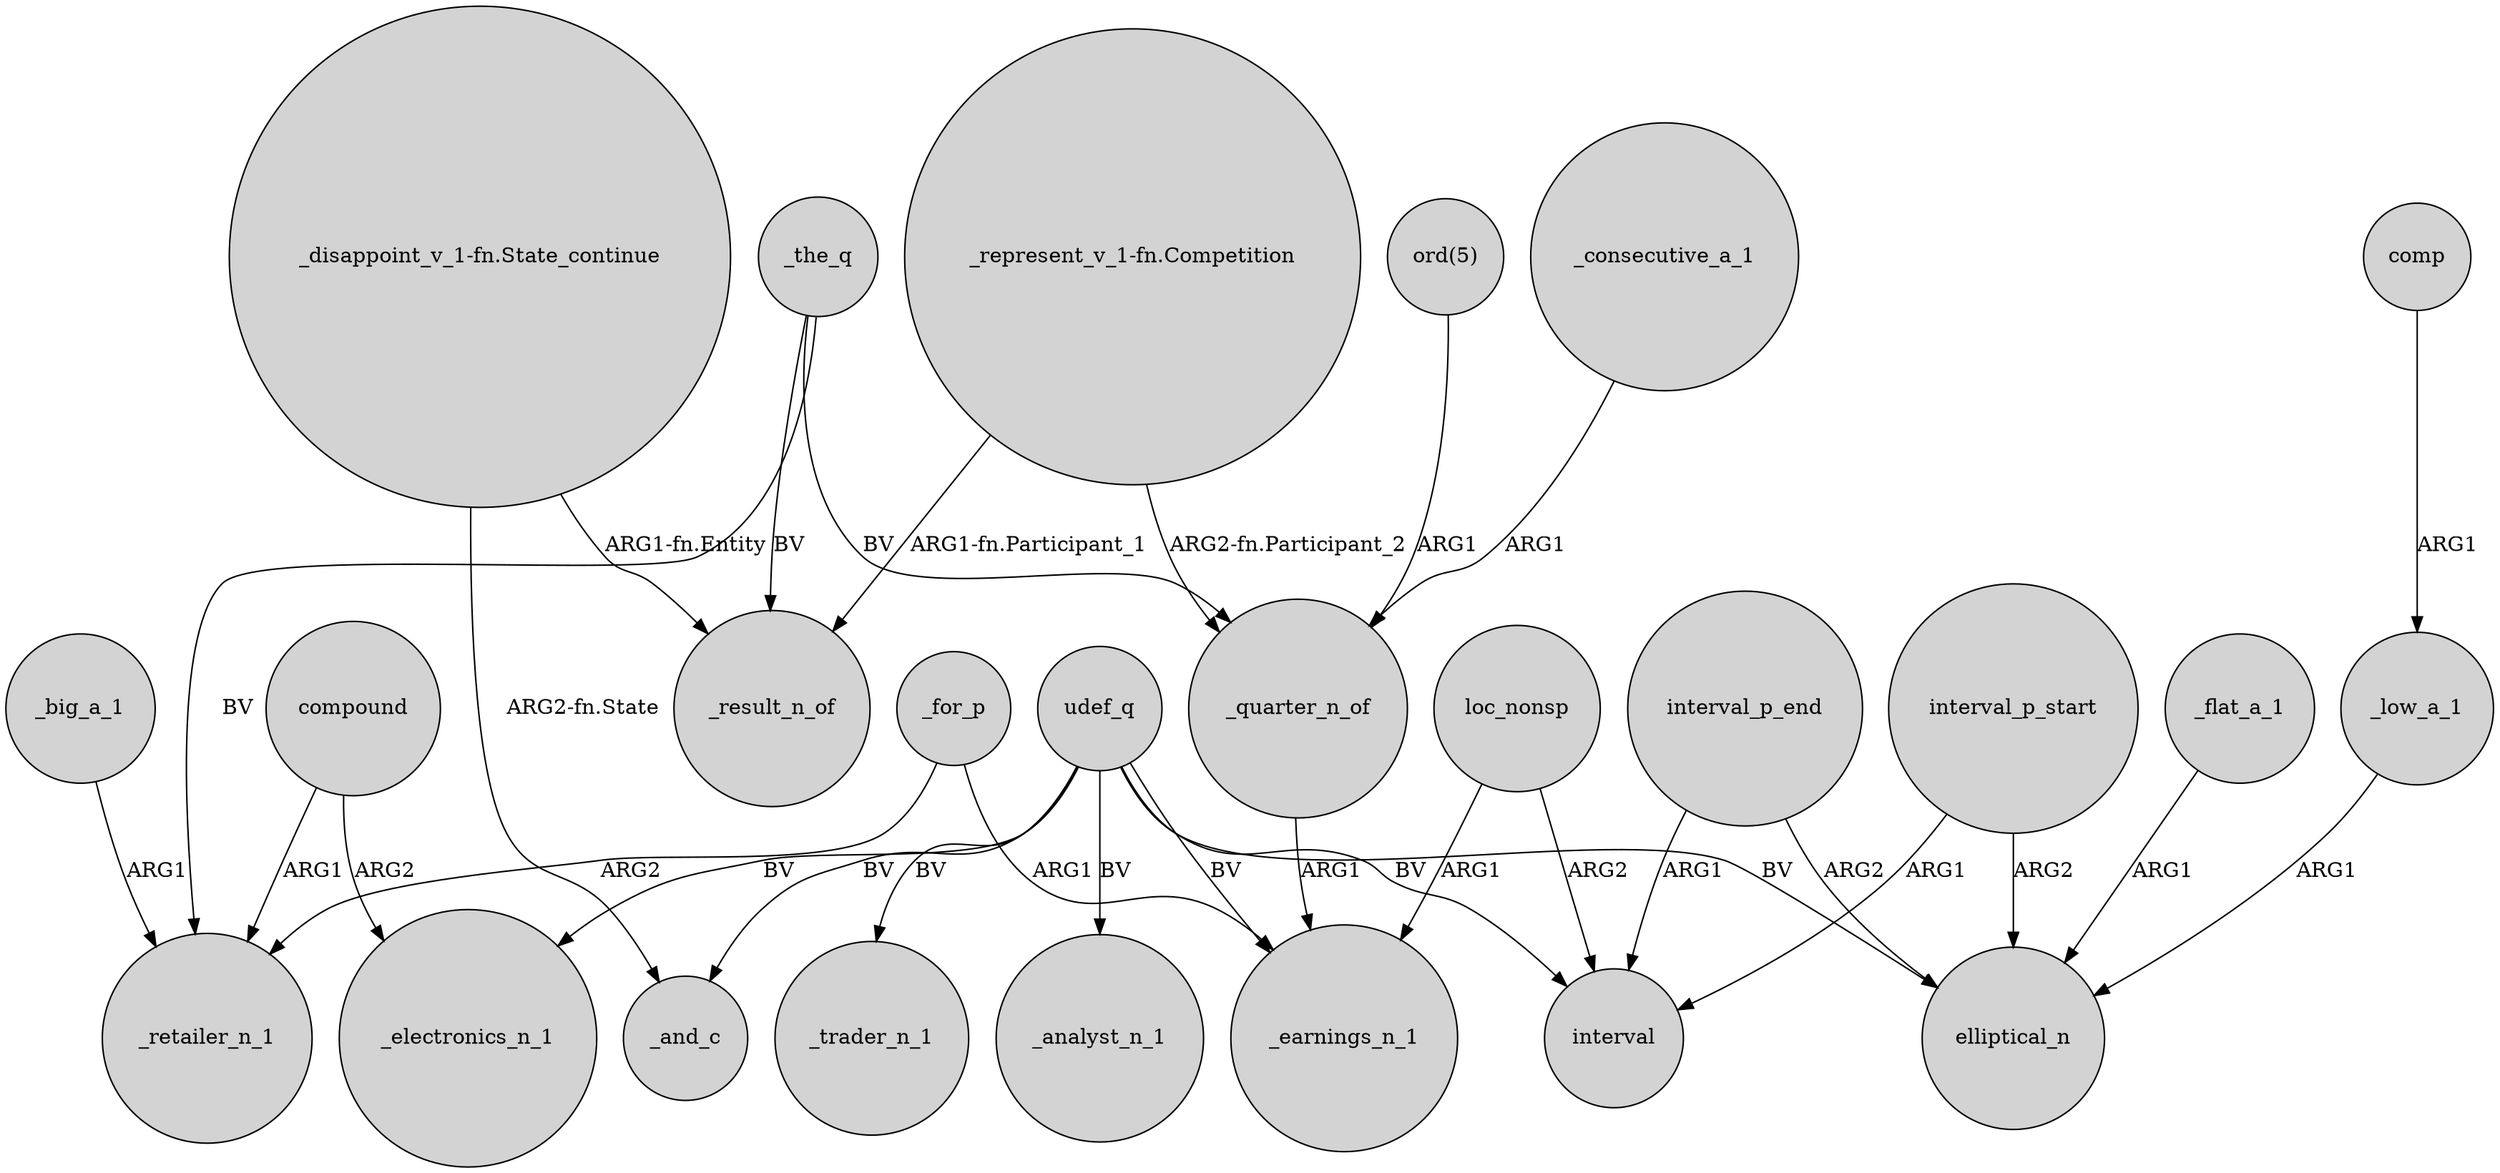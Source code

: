 digraph {
	node [shape=circle style=filled]
	_big_a_1 -> _retailer_n_1 [label=ARG1]
	loc_nonsp -> interval [label=ARG2]
	interval_p_end -> elliptical_n [label=ARG2]
	_quarter_n_of -> _earnings_n_1 [label=ARG1]
	compound -> _electronics_n_1 [label=ARG2]
	"_disappoint_v_1-fn.State_continue" -> _result_n_of [label="ARG1-fn.Entity"]
	comp -> _low_a_1 [label=ARG1]
	udef_q -> _analyst_n_1 [label=BV]
	"_represent_v_1-fn.Competition" -> _quarter_n_of [label="ARG2-fn.Participant_2"]
	"ord(5)" -> _quarter_n_of [label=ARG1]
	compound -> _retailer_n_1 [label=ARG1]
	interval_p_start -> elliptical_n [label=ARG2]
	udef_q -> interval [label=BV]
	udef_q -> _electronics_n_1 [label=BV]
	_the_q -> _quarter_n_of [label=BV]
	udef_q -> _and_c [label=BV]
	_the_q -> _retailer_n_1 [label=BV]
	interval_p_start -> interval [label=ARG1]
	udef_q -> _trader_n_1 [label=BV]
	"_represent_v_1-fn.Competition" -> _result_n_of [label="ARG1-fn.Participant_1"]
	_flat_a_1 -> elliptical_n [label=ARG1]
	udef_q -> _earnings_n_1 [label=BV]
	_consecutive_a_1 -> _quarter_n_of [label=ARG1]
	"_disappoint_v_1-fn.State_continue" -> _and_c [label="ARG2-fn.State"]
	_the_q -> _result_n_of [label=BV]
	loc_nonsp -> _earnings_n_1 [label=ARG1]
	interval_p_end -> interval [label=ARG1]
	_low_a_1 -> elliptical_n [label=ARG1]
	_for_p -> _earnings_n_1 [label=ARG1]
	udef_q -> elliptical_n [label=BV]
	_for_p -> _retailer_n_1 [label=ARG2]
}
